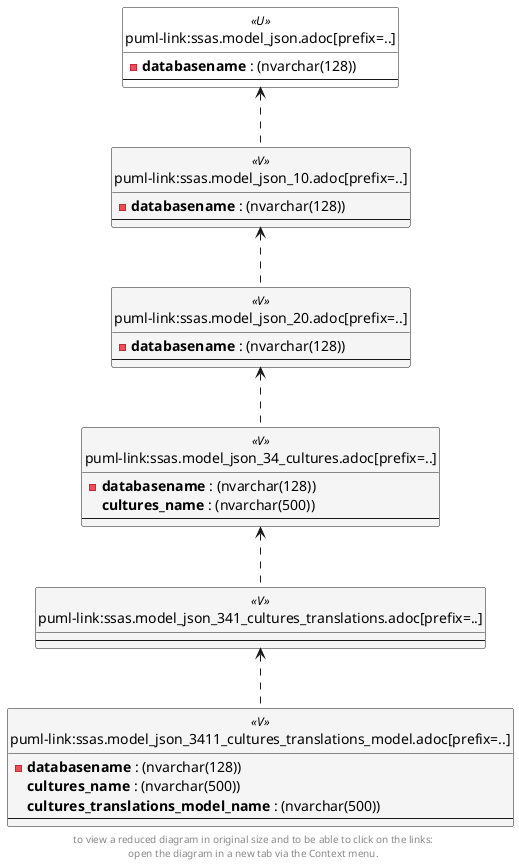 @startuml
'Left to right direction
top to bottom direction
hide circle
'avoide "." issues:
set namespaceSeparator none


skinparam class {
  BackgroundColor White
  BackgroundColor<<FN>> Yellow
  BackgroundColor<<FS>> Yellow
  BackgroundColor<<FT>> LightGray
  BackgroundColor<<IF>> Yellow
  BackgroundColor<<IS>> Yellow
  BackgroundColor<<P>> Aqua
  BackgroundColor<<PC>> Aqua
  BackgroundColor<<SN>> Yellow
  BackgroundColor<<SO>> SlateBlue
  BackgroundColor<<TF>> LightGray
  BackgroundColor<<TR>> Tomato
  BackgroundColor<<U>> White
  BackgroundColor<<V>> WhiteSmoke
  BackgroundColor<<X>> Aqua
}


entity "puml-link:ssas.model_json.adoc[prefix=..]" as ssas.model_json << U >> {
  - **databasename** : (nvarchar(128))
  --
}

entity "puml-link:ssas.model_json_10.adoc[prefix=..]" as ssas.model_json_10 << V >> {
  - **databasename** : (nvarchar(128))
  --
}

entity "puml-link:ssas.model_json_20.adoc[prefix=..]" as ssas.model_json_20 << V >> {
  - **databasename** : (nvarchar(128))
  --
}

entity "puml-link:ssas.model_json_34_cultures.adoc[prefix=..]" as ssas.model_json_34_cultures << V >> {
  - **databasename** : (nvarchar(128))
  **cultures_name** : (nvarchar(500))
  --
}

entity "puml-link:ssas.model_json_341_cultures_translations.adoc[prefix=..]" as ssas.model_json_341_cultures_translations << V >> {
  --
}

entity "puml-link:ssas.model_json_3411_cultures_translations_model.adoc[prefix=..]" as ssas.model_json_3411_cultures_translations_model << V >> {
  - **databasename** : (nvarchar(128))
  **cultures_name** : (nvarchar(500))
  **cultures_translations_model_name** : (nvarchar(500))
  --
}

ssas.model_json <.. ssas.model_json_10
ssas.model_json_10 <.. ssas.model_json_20
ssas.model_json_20 <.. ssas.model_json_34_cultures
ssas.model_json_34_cultures <.. ssas.model_json_341_cultures_translations
ssas.model_json_341_cultures_translations <.. ssas.model_json_3411_cultures_translations_model
footer
to view a reduced diagram in original size and to be able to click on the links:
open the diagram in a new tab via the Context menu.
end footer

@enduml

